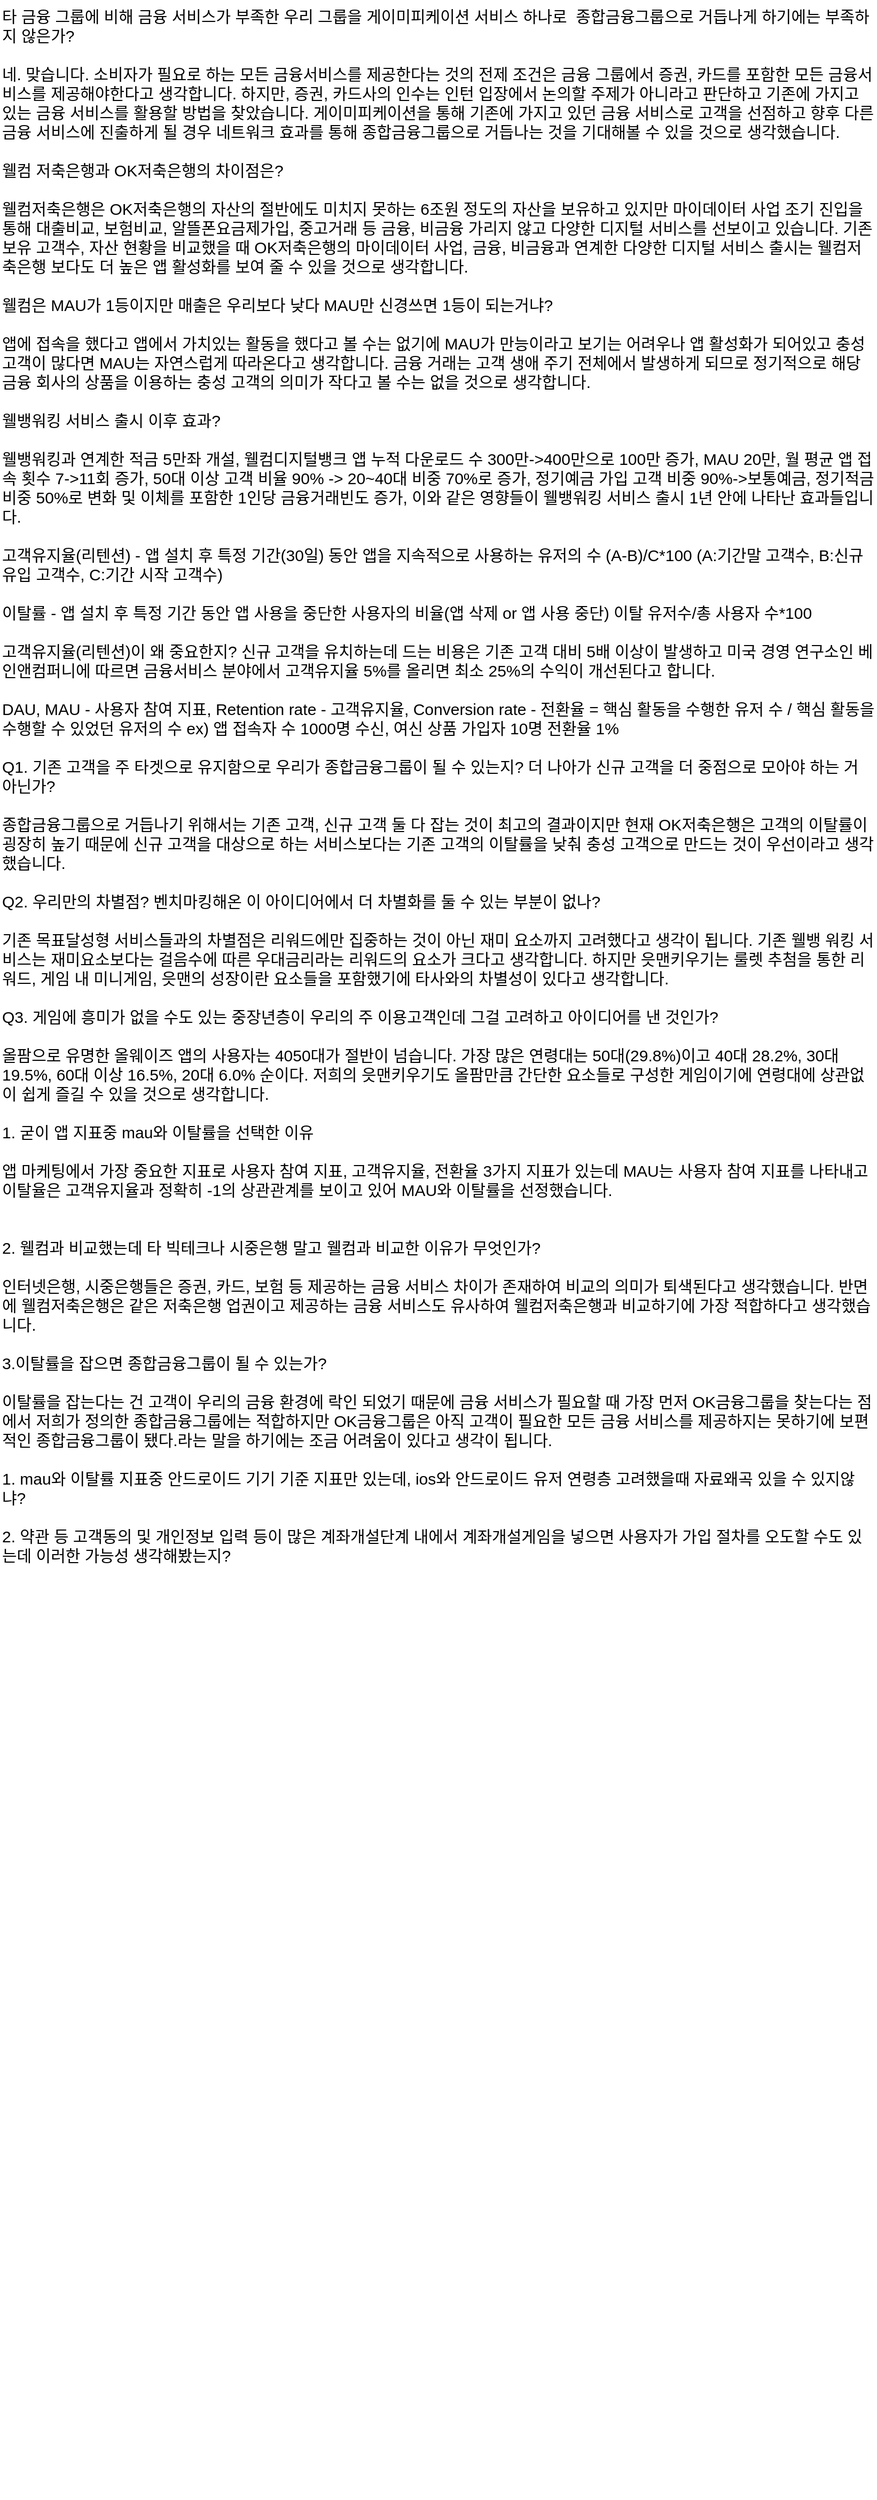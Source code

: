 <mxfile version="22.1.21" type="github">
  <diagram name="페이지-1" id="JB-Fa8y8QE4pFSvhaT2N">
    <mxGraphModel dx="1434" dy="3084" grid="1" gridSize="10" guides="1" tooltips="1" connect="1" arrows="1" fold="1" page="1" pageScale="1" pageWidth="827" pageHeight="1169" math="0" shadow="0">
      <root>
        <mxCell id="0" />
        <mxCell id="1" parent="0" />
        <mxCell id="AWfFaUfJ7yot6-zXb4n6-1" value="타 금융 그룹에 비해 금융 서비스가 부족한 우리 그룹을 게이미피케이션 서비스 하나로  종합금융그룹으로 거듭나게 하기에는 부족하지 않은가?&#xa;&#xa;네. 맞습니다. 소비자가 필요로 하는 모든 금융서비스를 제공한다는 것의 전제 조건은 금융 그룹에서 증권, 카드를 포함한 모든 금융서비스를 제공해야한다고 생각합니다. 하지만, 증권, 카드사의 인수는 인턴 입장에서 논의할 주제가 아니라고 판단하고 기존에 가지고 있는 금융 서비스를 활용할 방법을 찾았습니다. 게이미피케이션을 통해 기존에 가지고 있던 금융 서비스로 고객을 선점하고 향후 다른 금융 서비스에 진출하게 될 경우 네트워크 효과를 통해 종합금융그룹으로 거듭나는 것을 기대해볼 수 있을 것으로 생각했습니다.&#xa;&#xa;웰컴 저축은행과 OK저축은행의 차이점은?&#xa;&#xa;웰컴저축은행은 OK저축은행의 자산의 절반에도 미치지 못하는 6조원 정도의 자산을 보유하고 있지만 마이데이터 사업 조기 진입을 통해 대출비교, 보험비교, 알뜰폰요금제가입, 중고거래 등 금융, 비금융 가리지 않고 다양한 디지털 서비스를 선보이고 있습니다. 기존 보유 고객수, 자산 현황을 비교했을 때 OK저축은행의 마이데이터 사업, 금융, 비금융과 연계한 다양한 디지털 서비스 출시는 웰컴저축은행 보다도 더 높은 앱 활성화를 보여 줄 수 있을 것으로 생각합니다.&#xa;&#xa;웰컴은 MAU가 1등이지만 매출은 우리보다 낮다 MAU만 신경쓰면 1등이 되는거냐?&#xa;&#xa;앱에 접속을 했다고 앱에서 가치있는 활동을 했다고 볼 수는 없기에 MAU가 만능이라고 보기는 어려우나 앱 활성화가 되어있고 충성 고객이 많다면 MAU는 자연스럽게 따라온다고 생각합니다. 금융 거래는 고객 생애 주기 전체에서 발생하게 되므로 정기적으로 해당 금융 회사의 상품을 이용하는 충성 고객의 의미가 작다고 볼 수는 없을 것으로 생각합니다.&#xa;&#xa;웰뱅워킹 서비스 출시 이후 효과?&#xa;&#xa;웰뱅워킹과 연계한 적금 5만좌 개설, 웰컴디지털뱅크 앱 누적 다운로드 수 300만-&gt;400만으로 100만 증가, MAU 20만, 월 평균 앱 접속 횟수 7-&gt;11회 증가, 50대 이상 고객 비율 90% -&gt; 20~40대 비중 70%로 증가, 정기예금 가입 고객 비중 90%-&gt;보통예금, 정기적금 비중 50%로 변화 및 이체를 포함한 1인당 금융거래빈도 증가, 이와 같은 영향들이 웰뱅워킹 서비스 출시 1년 안에 나타난 효과들입니다.&#xa;&#xa;고객유지율(리텐션) - 앱 설치 후 특정 기간(30일) 동안 앱을 지속적으로 사용하는 유저의 수 (A-B)/C*100 (A:기간말 고객수, B:신규 유입 고객수, C:기간 시작 고객수)&#xa;&#xa;이탈률 - 앱 설치 후 특정 기간 동안 앱 사용을 중단한 사용자의 비율(앱 삭제 or 앱 사용 중단) 이탈 유저수/총 사용자 수*100&#xa;&#xa;고객유지율(리텐션)이 왜 중요한지? 신규 고객을 유치하는데 드는 비용은 기존 고객 대비 5배 이상이 발생하고 미국 경영 연구소인 베인앤컴퍼니에 따르면 금융서비스 분야에서 고객유지율 5%를 올리면 최소 25%의 수익이 개선된다고 합니다.  &#xa;&#xa;DAU, MAU - 사용자 참여 지표, Retention rate - 고객유지율, Conversion rate - 전환율 = 핵심 활동을 수행한 유저 수 / 핵심 활동을 수행할 수 있었던 유저의 수 ex) 앱 접속자 수 1000명 수신, 여신 상품 가입자 10명 전환율 1%&#xa;&#xa;Q1. 기존 고객을 주 타겟으로 유지함으로 우리가 종합금융그룹이 될 수 있는지? 더 나아가 신규 고객을 더 중점으로 모아야 하는 거 아닌가? &#xa;&#xa;종합금융그룹으로 거듭나기 위해서는 기존 고객, 신규 고객 둘 다 잡는 것이 최고의 결과이지만 현재 OK저축은행은 고객의 이탈률이 굉장히 높기 때문에 신규 고객을 대상으로 하는 서비스보다는 기존 고객의 이탈률을 낮춰 충성 고객으로 만드는 것이 우선이라고 생각했습니다.&#xa;&#xa;Q2. 우리만의 차별점? 벤치마킹해온 이 아이디어에서 더 차별화를 둘 수 있는 부분이 없나? &#xa;&#xa;기존 목표달성형 서비스들과의 차별점은 리워드에만 집중하는 것이 아닌 재미 요소까지 고려했다고 생각이 됩니다. 기존 웰뱅 워킹 서비스는 재미요소보다는 걸음수에 따른 우대금리라는 리워드의 요소가 크다고 생각합니다. 하지만 읏맨키우기는 룰렛 추첨을 통한 리워드, 게임 내 미니게임, 읏맨의 성장이란 요소들을 포함했기에 타사와의 차별성이 있다고 생각합니다.&#xa;&#xa;Q3. 게임에 흥미가 없을 수도 있는 중장년층이 우리의 주 이용고객인데 그걸 고려하고 아이디어를 낸 것인가? &#xa;&#xa;올팜으로 유명한 올웨이즈 앱의 사용자는 4050대가 절반이 넘습니다. 가장 많은 연령대는 50대(29.8%)이고 40대 28.2%, 30대 19.5%, 60대 이상 16.5%, 20대 6.0% 순이다. 저희의 읏맨키우기도 올팜만큼 간단한 요소들로 구성한 게임이기에 연령대에 상관없이 쉽게 즐길 수 있을 것으로 생각합니다.&#xa;&#xa;1. 굳이 앱 지표중 mau와 이탈률을 선택한 이유&#xa;&#xa;앱 마케팅에서 가장 중요한 지표로 사용자 참여 지표, 고객유지율, 전환율 3가지 지표가 있는데 MAU는 사용자 참여 지표를 나타내고 이탈율은 고객유지율과 정확히 -1의 상관관계를 보이고 있어 MAU와 이탈률을 선정했습니다.&#xa;&#xa;&#xa;2. 웰컴과 비교했는데 타 빅테크나 시중은행 말고 웰컴과 비교한 이유가 무엇인가?&#xa;&#xa;인터넷은행, 시중은행들은 증권, 카드, 보험 등 제공하는 금융 서비스 차이가 존재하여 비교의 의미가 퇴색된다고 생각했습니다. 반면에 웰컴저축은행은 같은 저축은행 업권이고 제공하는 금융 서비스도 유사하여 웰컴저축은행과 비교하기에 가장 적합하다고 생각했습니다.&#xa;&#xa;3.이탈률을 잡으면 종합금융그룹이 될 수 있는가?&#xa;&#xa;이탈률을 잡는다는 건 고객이 우리의 금융 환경에 락인 되었기 때문에 금융 서비스가 필요할 때 가장 먼저 OK금융그룹을 찾는다는 점에서 저희가 정의한 종합금융그룹에는 적합하지만 OK금융그룹은 아직 고객이 필요한 모든 금융 서비스를 제공하지는 못하기에 보편적인 종합금융그룹이 됐다.라는 말을 하기에는 조금 어려움이 있다고 생각이 됩니다. &#xa;&#xa;1. mau와 이탈률 지표중 안드로이드 기기 기준 지표만 있는데, ios와 안드로이드 유저 연령층 고려했을때 자료왜곡 있을 수 있지않냐?&#xa;&#xa;2. 약관 등 고객동의 및 개인정보 입력 등이 많은 계좌개설단계 내에서 계좌개설게임을 넣으면 사용자가 가입 절차를 오도할 수도 있는데 이러한 가능성 생각해봤는지?&#xa;" style="text;whiteSpace=wrap;fontSize=15;" parent="1" vertex="1">
          <mxGeometry y="-2338" width="820" height="2338" as="geometry" />
        </mxCell>
      </root>
    </mxGraphModel>
  </diagram>
</mxfile>
